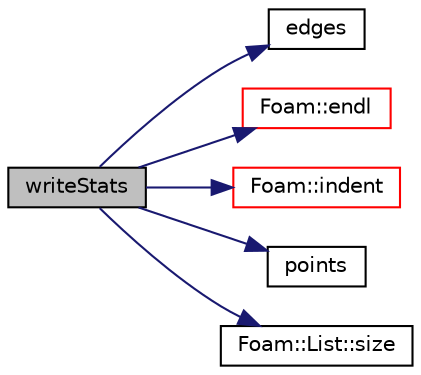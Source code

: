 digraph "writeStats"
{
  bgcolor="transparent";
  edge [fontname="Helvetica",fontsize="10",labelfontname="Helvetica",labelfontsize="10"];
  node [fontname="Helvetica",fontsize="10",shape=record];
  rankdir="LR";
  Node1 [label="writeStats",height=0.2,width=0.4,color="black", fillcolor="grey75", style="filled", fontcolor="black"];
  Node1 -> Node2 [color="midnightblue",fontsize="10",style="solid",fontname="Helvetica"];
  Node2 [label="edges",height=0.2,width=0.4,color="black",URL="$a00626.html#aae82d34fe433288eb6b1f9dea53675c8",tooltip="Return edges. "];
  Node1 -> Node3 [color="midnightblue",fontsize="10",style="solid",fontname="Helvetica"];
  Node3 [label="Foam::endl",height=0.2,width=0.4,color="red",URL="$a10974.html#a2db8fe02a0d3909e9351bb4275b23ce4",tooltip="Add newline and flush stream. "];
  Node1 -> Node4 [color="midnightblue",fontsize="10",style="solid",fontname="Helvetica"];
  Node4 [label="Foam::indent",height=0.2,width=0.4,color="red",URL="$a10974.html#ae297c57ea5b952a8bc9e4f30f7ea8701",tooltip="Indent stream. "];
  Node1 -> Node5 [color="midnightblue",fontsize="10",style="solid",fontname="Helvetica"];
  Node5 [label="points",height=0.2,width=0.4,color="black",URL="$a00626.html#a084ae534298576408f063a6b3b820959",tooltip="Return points. "];
  Node1 -> Node6 [color="midnightblue",fontsize="10",style="solid",fontname="Helvetica"];
  Node6 [label="Foam::List::size",height=0.2,width=0.4,color="black",URL="$a01391.html#a8a5f6fa29bd4b500caf186f60245b384",tooltip="Override size to be inconsistent with allocated storage. "];
}
